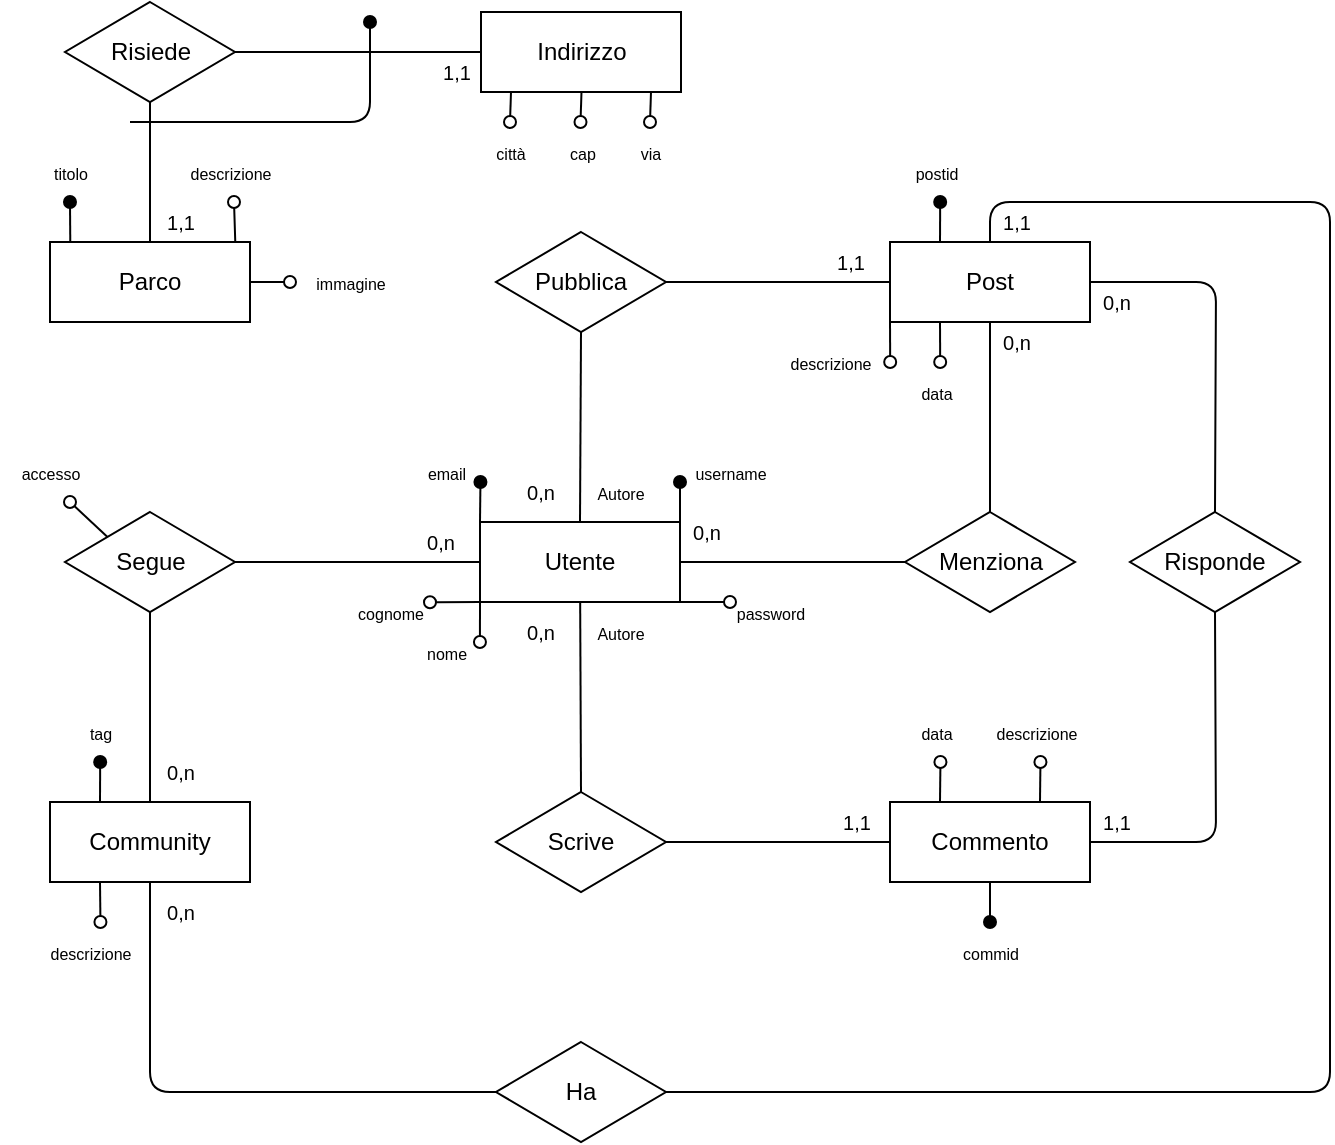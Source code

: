 <mxfile>
    <diagram id="zKmZUeZe92gtSuhLSKFg" name="Page-1">
        <mxGraphModel dx="424" dy="296" grid="1" gridSize="10" guides="1" tooltips="1" connect="1" arrows="1" fold="1" page="1" pageScale="1" pageWidth="850" pageHeight="1100" math="0" shadow="0">
            <root>
                <mxCell id="0"/>
                <mxCell id="1" parent="0"/>
                <mxCell id="24" style="edgeStyle=none;html=1;entryX=1;entryY=0.5;entryDx=0;entryDy=0;endArrow=none;endFill=0;" parent="1" source="2" target="23" edge="1">
                    <mxGeometry relative="1" as="geometry"/>
                </mxCell>
                <mxCell id="27" style="edgeStyle=none;html=1;entryX=0.5;entryY=0;entryDx=0;entryDy=0;endArrow=none;endFill=0;" parent="1" source="2" target="26" edge="1">
                    <mxGeometry relative="1" as="geometry"/>
                </mxCell>
                <mxCell id="32" style="edgeStyle=none;html=1;entryX=0;entryY=0.5;entryDx=0;entryDy=0;endArrow=none;endFill=0;" parent="1" source="2" target="20" edge="1">
                    <mxGeometry relative="1" as="geometry"/>
                </mxCell>
                <mxCell id="95" style="edgeStyle=none;html=1;exitX=0;exitY=0;exitDx=0;exitDy=0;endArrow=oval;endFill=1;" parent="1" source="2" edge="1">
                    <mxGeometry relative="1" as="geometry">
                        <mxPoint x="375.222" y="240" as="targetPoint"/>
                    </mxGeometry>
                </mxCell>
                <mxCell id="96" style="edgeStyle=none;html=1;exitX=1;exitY=1;exitDx=0;exitDy=0;endArrow=oval;endFill=0;" parent="1" source="2" edge="1">
                    <mxGeometry relative="1" as="geometry">
                        <mxPoint x="500" y="300" as="targetPoint"/>
                    </mxGeometry>
                </mxCell>
                <mxCell id="97" style="edgeStyle=none;html=1;exitX=0;exitY=1;exitDx=0;exitDy=0;endArrow=oval;endFill=0;" parent="1" source="2" edge="1">
                    <mxGeometry relative="1" as="geometry">
                        <mxPoint x="350" y="300.138" as="targetPoint"/>
                    </mxGeometry>
                </mxCell>
                <mxCell id="99" style="edgeStyle=none;html=1;exitX=0;exitY=1;exitDx=0;exitDy=0;endArrow=oval;endFill=0;" parent="1" source="2" edge="1">
                    <mxGeometry relative="1" as="geometry">
                        <mxPoint x="374.973" y="320" as="targetPoint"/>
                    </mxGeometry>
                </mxCell>
                <mxCell id="2" value="Utente" style="whiteSpace=wrap;html=1;align=center;" parent="1" vertex="1">
                    <mxGeometry x="375" y="260" width="100" height="40" as="geometry"/>
                </mxCell>
                <mxCell id="43" style="edgeStyle=none;html=1;entryX=0.5;entryY=1;entryDx=0;entryDy=0;endArrow=none;endFill=0;" parent="1" source="7" target="41" edge="1">
                    <mxGeometry relative="1" as="geometry"/>
                </mxCell>
                <mxCell id="108" style="edgeStyle=none;html=1;endArrow=oval;endFill=1;" parent="1" edge="1">
                    <mxGeometry relative="1" as="geometry">
                        <mxPoint x="320" y="10" as="targetPoint"/>
                        <mxPoint x="200" y="60" as="sourcePoint"/>
                        <Array as="points">
                            <mxPoint x="320" y="60"/>
                        </Array>
                    </mxGeometry>
                </mxCell>
                <mxCell id="7" value="Parco" style="whiteSpace=wrap;html=1;align=center;" parent="1" vertex="1">
                    <mxGeometry x="160" y="120" width="100" height="40" as="geometry"/>
                </mxCell>
                <mxCell id="25" style="edgeStyle=none;html=1;entryX=0.5;entryY=1;entryDx=0;entryDy=0;endArrow=none;endFill=0;" parent="1" source="8" target="23" edge="1">
                    <mxGeometry relative="1" as="geometry"/>
                </mxCell>
                <mxCell id="30" style="edgeStyle=none;html=1;entryX=0;entryY=0.5;entryDx=0;entryDy=0;endArrow=none;endFill=0;" parent="1" source="8" target="29" edge="1">
                    <mxGeometry relative="1" as="geometry">
                        <Array as="points">
                            <mxPoint x="210" y="545"/>
                        </Array>
                    </mxGeometry>
                </mxCell>
                <mxCell id="61" style="edgeStyle=none;html=1;exitX=0.25;exitY=0;exitDx=0;exitDy=0;endArrow=oval;endFill=1;" parent="1" source="8" edge="1">
                    <mxGeometry relative="1" as="geometry">
                        <mxPoint x="185.095" y="380" as="targetPoint"/>
                    </mxGeometry>
                </mxCell>
                <mxCell id="92" style="edgeStyle=none;html=1;exitX=0.25;exitY=1;exitDx=0;exitDy=0;endArrow=oval;endFill=0;" parent="1" source="8" edge="1">
                    <mxGeometry relative="1" as="geometry">
                        <mxPoint x="185.222" y="460" as="targetPoint"/>
                    </mxGeometry>
                </mxCell>
                <mxCell id="8" value="Community" style="whiteSpace=wrap;html=1;align=center;" parent="1" vertex="1">
                    <mxGeometry x="160" y="400" width="100" height="40" as="geometry"/>
                </mxCell>
                <mxCell id="34" style="edgeStyle=none;html=1;entryX=0.5;entryY=1;entryDx=0;entryDy=0;endArrow=none;endFill=0;" parent="1" source="9" target="33" edge="1">
                    <mxGeometry relative="1" as="geometry">
                        <Array as="points">
                            <mxPoint x="743" y="420"/>
                        </Array>
                    </mxGeometry>
                </mxCell>
                <mxCell id="82" style="edgeStyle=none;html=1;exitX=0.25;exitY=0;exitDx=0;exitDy=0;endArrow=oval;endFill=0;" parent="1" source="9" edge="1">
                    <mxGeometry relative="1" as="geometry">
                        <mxPoint x="605.222" y="380" as="targetPoint"/>
                    </mxGeometry>
                </mxCell>
                <mxCell id="84" style="edgeStyle=none;html=1;endArrow=oval;endFill=1;" parent="1" source="9" edge="1">
                    <mxGeometry relative="1" as="geometry">
                        <mxPoint x="630" y="460" as="targetPoint"/>
                    </mxGeometry>
                </mxCell>
                <mxCell id="85" style="edgeStyle=none;html=1;exitX=0.75;exitY=0;exitDx=0;exitDy=0;endArrow=oval;endFill=0;" parent="1" source="9" edge="1">
                    <mxGeometry relative="1" as="geometry">
                        <mxPoint x="655.222" y="380" as="targetPoint"/>
                    </mxGeometry>
                </mxCell>
                <mxCell id="9" value="Commento" style="whiteSpace=wrap;html=1;align=center;" parent="1" vertex="1">
                    <mxGeometry x="580" y="400" width="100" height="40" as="geometry"/>
                </mxCell>
                <mxCell id="21" style="edgeStyle=none;html=1;entryX=0.5;entryY=0;entryDx=0;entryDy=0;endArrow=none;endFill=0;" parent="1" source="10" target="20" edge="1">
                    <mxGeometry relative="1" as="geometry"/>
                </mxCell>
                <mxCell id="35" style="edgeStyle=none;html=1;entryX=0.5;entryY=0;entryDx=0;entryDy=0;endArrow=none;endFill=0;" parent="1" source="10" target="33" edge="1">
                    <mxGeometry relative="1" as="geometry">
                        <Array as="points">
                            <mxPoint x="743" y="140"/>
                        </Array>
                    </mxGeometry>
                </mxCell>
                <mxCell id="65" style="edgeStyle=none;html=1;exitX=0.25;exitY=0;exitDx=0;exitDy=0;endArrow=oval;endFill=1;" parent="1" source="10" edge="1">
                    <mxGeometry relative="1" as="geometry">
                        <mxPoint x="605.095" y="100" as="targetPoint"/>
                    </mxGeometry>
                </mxCell>
                <mxCell id="66" style="edgeStyle=none;html=1;exitX=0.25;exitY=1;exitDx=0;exitDy=0;endArrow=oval;endFill=0;" parent="1" source="10" edge="1">
                    <mxGeometry relative="1" as="geometry">
                        <mxPoint x="605.095" y="180" as="targetPoint"/>
                    </mxGeometry>
                </mxCell>
                <mxCell id="67" style="edgeStyle=none;html=1;exitX=0.75;exitY=1;exitDx=0;exitDy=0;endArrow=oval;endFill=0;" parent="1" edge="1">
                    <mxGeometry relative="1" as="geometry">
                        <mxPoint x="580.095" y="180" as="targetPoint"/>
                        <mxPoint x="580.0" y="160.0" as="sourcePoint"/>
                    </mxGeometry>
                </mxCell>
                <mxCell id="10" value="Post" style="whiteSpace=wrap;html=1;align=center;" parent="1" vertex="1">
                    <mxGeometry x="580" y="120" width="100" height="40" as="geometry"/>
                </mxCell>
                <mxCell id="18" style="edgeStyle=none;html=1;exitX=0.5;exitY=1;exitDx=0;exitDy=0;entryX=0.5;entryY=0;entryDx=0;entryDy=0;endArrow=none;endFill=0;" parent="1" source="12" target="2" edge="1">
                    <mxGeometry relative="1" as="geometry"/>
                </mxCell>
                <mxCell id="19" style="edgeStyle=none;html=1;entryX=0;entryY=0.5;entryDx=0;entryDy=0;endArrow=none;endFill=0;" parent="1" source="12" target="10" edge="1">
                    <mxGeometry relative="1" as="geometry"/>
                </mxCell>
                <mxCell id="12" value="Pubblica" style="shape=rhombus;perimeter=rhombusPerimeter;whiteSpace=wrap;html=1;align=center;" parent="1" vertex="1">
                    <mxGeometry x="383" y="115" width="85" height="50" as="geometry"/>
                </mxCell>
                <mxCell id="20" value="Menziona" style="shape=rhombus;perimeter=rhombusPerimeter;whiteSpace=wrap;html=1;align=center;" parent="1" vertex="1">
                    <mxGeometry x="587.5" y="255" width="85" height="50" as="geometry"/>
                </mxCell>
                <mxCell id="59" style="edgeStyle=none;html=1;exitX=0;exitY=0;exitDx=0;exitDy=0;endArrow=oval;endFill=0;" parent="1" source="23" edge="1">
                    <mxGeometry relative="1" as="geometry">
                        <mxPoint x="170" y="250" as="targetPoint"/>
                    </mxGeometry>
                </mxCell>
                <mxCell id="23" value="Segue" style="shape=rhombus;perimeter=rhombusPerimeter;whiteSpace=wrap;html=1;align=center;" parent="1" vertex="1">
                    <mxGeometry x="167.5" y="255" width="85" height="50" as="geometry"/>
                </mxCell>
                <mxCell id="28" style="edgeStyle=none;html=1;entryX=0;entryY=0.5;entryDx=0;entryDy=0;endArrow=none;endFill=0;" parent="1" source="26" target="9" edge="1">
                    <mxGeometry relative="1" as="geometry"/>
                </mxCell>
                <mxCell id="26" value="Scrive" style="shape=rhombus;perimeter=rhombusPerimeter;whiteSpace=wrap;html=1;align=center;" parent="1" vertex="1">
                    <mxGeometry x="383" y="395" width="85" height="50" as="geometry"/>
                </mxCell>
                <mxCell id="31" style="edgeStyle=none;html=1;entryX=0.5;entryY=0;entryDx=0;entryDy=0;endArrow=none;endFill=0;" parent="1" source="29" target="10" edge="1">
                    <mxGeometry relative="1" as="geometry">
                        <Array as="points">
                            <mxPoint x="800" y="545"/>
                            <mxPoint x="800" y="140"/>
                            <mxPoint x="800" y="100"/>
                            <mxPoint x="630" y="100"/>
                        </Array>
                    </mxGeometry>
                </mxCell>
                <mxCell id="29" value="Ha" style="shape=rhombus;perimeter=rhombusPerimeter;whiteSpace=wrap;html=1;align=center;" parent="1" vertex="1">
                    <mxGeometry x="383" y="520" width="85" height="50" as="geometry"/>
                </mxCell>
                <mxCell id="33" value="Risponde" style="shape=rhombus;perimeter=rhombusPerimeter;whiteSpace=wrap;html=1;align=center;" parent="1" vertex="1">
                    <mxGeometry x="700" y="255" width="85" height="50" as="geometry"/>
                </mxCell>
                <mxCell id="37" style="edgeStyle=none;html=1;exitX=0.5;exitY=0;exitDx=0;exitDy=0;endArrow=oval;endFill=0;" parent="1" edge="1">
                    <mxGeometry relative="1" as="geometry">
                        <mxPoint x="252" y="100" as="targetPoint"/>
                        <mxPoint x="252.64" y="120" as="sourcePoint"/>
                    </mxGeometry>
                </mxCell>
                <mxCell id="38" style="edgeStyle=none;html=1;exitX=0.5;exitY=0;exitDx=0;exitDy=0;endArrow=oval;endFill=1;" parent="1" edge="1">
                    <mxGeometry relative="1" as="geometry">
                        <mxPoint x="169.997" y="100" as="targetPoint"/>
                        <mxPoint x="170.14" y="120" as="sourcePoint"/>
                    </mxGeometry>
                </mxCell>
                <mxCell id="39" style="edgeStyle=none;html=1;exitX=1;exitY=0.5;exitDx=0;exitDy=0;endArrow=oval;endFill=0;" parent="1" source="7" edge="1">
                    <mxGeometry relative="1" as="geometry">
                        <mxPoint x="280" y="140" as="targetPoint"/>
                        <mxPoint x="270.14" y="150" as="sourcePoint"/>
                    </mxGeometry>
                </mxCell>
                <mxCell id="40" value="&lt;font style=&quot;font-size: 8px;&quot;&gt;titolo&lt;/font&gt;" style="text;html=1;align=center;verticalAlign=middle;resizable=0;points=[];autosize=1;strokeColor=none;fillColor=none;" parent="1" vertex="1">
                    <mxGeometry x="150" y="70" width="40" height="30" as="geometry"/>
                </mxCell>
                <mxCell id="45" style="edgeStyle=none;html=1;entryX=0;entryY=0.5;entryDx=0;entryDy=0;endArrow=none;endFill=0;" parent="1" source="41" target="42" edge="1">
                    <mxGeometry relative="1" as="geometry"/>
                </mxCell>
                <mxCell id="41" value="Risiede" style="shape=rhombus;perimeter=rhombusPerimeter;whiteSpace=wrap;html=1;align=center;" parent="1" vertex="1">
                    <mxGeometry x="167.5" width="85" height="50" as="geometry"/>
                </mxCell>
                <mxCell id="42" value="Indirizzo" style="whiteSpace=wrap;html=1;align=center;" parent="1" vertex="1">
                    <mxGeometry x="375.5" y="5" width="100" height="40" as="geometry"/>
                </mxCell>
                <mxCell id="46" style="edgeStyle=none;html=1;exitX=0.25;exitY=1;exitDx=0;exitDy=0;endArrow=oval;endFill=0;" parent="1" edge="1">
                    <mxGeometry relative="1" as="geometry">
                        <mxPoint x="390" y="60" as="targetPoint"/>
                        <mxPoint x="390.5" y="45" as="sourcePoint"/>
                    </mxGeometry>
                </mxCell>
                <mxCell id="47" style="edgeStyle=none;html=1;exitX=0.25;exitY=1;exitDx=0;exitDy=0;endArrow=oval;endFill=0;" parent="1" edge="1">
                    <mxGeometry relative="1" as="geometry">
                        <mxPoint x="460" y="60" as="targetPoint"/>
                        <mxPoint x="460.5" y="45" as="sourcePoint"/>
                    </mxGeometry>
                </mxCell>
                <mxCell id="49" value="&lt;span style=&quot;font-size: 8px;&quot;&gt;città&lt;/span&gt;" style="text;html=1;align=center;verticalAlign=middle;resizable=0;points=[];autosize=1;strokeColor=none;fillColor=none;" parent="1" vertex="1">
                    <mxGeometry x="370" y="60" width="40" height="30" as="geometry"/>
                </mxCell>
                <mxCell id="50" value="&lt;span style=&quot;font-size: 8px;&quot;&gt;via&lt;/span&gt;" style="text;html=1;align=center;verticalAlign=middle;resizable=0;points=[];autosize=1;strokeColor=none;fillColor=none;" parent="1" vertex="1">
                    <mxGeometry x="445" y="60" width="30" height="30" as="geometry"/>
                </mxCell>
                <mxCell id="51" value="&lt;span style=&quot;font-size: 8px;&quot;&gt;cap&lt;/span&gt;" style="text;html=1;align=center;verticalAlign=middle;resizable=0;points=[];autosize=1;strokeColor=none;fillColor=none;" parent="1" vertex="1">
                    <mxGeometry x="405.5" y="60" width="40" height="30" as="geometry"/>
                </mxCell>
                <mxCell id="54" style="edgeStyle=none;html=1;exitX=0.25;exitY=1;exitDx=0;exitDy=0;endArrow=oval;endFill=0;" parent="1" edge="1">
                    <mxGeometry relative="1" as="geometry">
                        <mxPoint x="425.25" y="60" as="targetPoint"/>
                        <mxPoint x="425.75" y="45" as="sourcePoint"/>
                    </mxGeometry>
                </mxCell>
                <mxCell id="57" value="&lt;font style=&quot;font-size: 8px;&quot;&gt;descrizione&lt;/font&gt;" style="text;html=1;align=center;verticalAlign=middle;resizable=0;points=[];autosize=1;strokeColor=none;fillColor=none;" parent="1" vertex="1">
                    <mxGeometry x="220" y="70" width="60" height="30" as="geometry"/>
                </mxCell>
                <mxCell id="58" value="&lt;font style=&quot;font-size: 8px;&quot;&gt;immagine&lt;/font&gt;" style="text;html=1;align=center;verticalAlign=middle;resizable=0;points=[];autosize=1;strokeColor=none;fillColor=none;" parent="1" vertex="1">
                    <mxGeometry x="280" y="125" width="60" height="30" as="geometry"/>
                </mxCell>
                <mxCell id="60" value="&lt;font style=&quot;font-size: 8px;&quot;&gt;accesso&lt;/font&gt;" style="text;html=1;align=center;verticalAlign=middle;resizable=0;points=[];autosize=1;strokeColor=none;fillColor=none;" parent="1" vertex="1">
                    <mxGeometry x="135" y="220" width="50" height="30" as="geometry"/>
                </mxCell>
                <mxCell id="63" value="&lt;font style=&quot;font-size: 8px;&quot;&gt;tag&lt;/font&gt;" style="text;html=1;align=center;verticalAlign=middle;resizable=0;points=[];autosize=1;strokeColor=none;fillColor=none;" parent="1" vertex="1">
                    <mxGeometry x="170" y="350" width="30" height="30" as="geometry"/>
                </mxCell>
                <mxCell id="64" value="&lt;font style=&quot;font-size: 8px;&quot;&gt;descrizione&lt;/font&gt;" style="text;html=1;align=center;verticalAlign=middle;resizable=0;points=[];autosize=1;strokeColor=none;fillColor=none;" parent="1" vertex="1">
                    <mxGeometry x="150" y="460" width="60" height="30" as="geometry"/>
                </mxCell>
                <mxCell id="68" value="&lt;span style=&quot;font-size: 8px;&quot;&gt;postid&lt;/span&gt;" style="text;html=1;align=center;verticalAlign=middle;resizable=0;points=[];autosize=1;strokeColor=none;fillColor=none;" parent="1" vertex="1">
                    <mxGeometry x="582.5" y="70" width="40" height="30" as="geometry"/>
                </mxCell>
                <mxCell id="69" value="&lt;span style=&quot;font-size: 8px;&quot;&gt;data&lt;/span&gt;" style="text;html=1;align=center;verticalAlign=middle;resizable=0;points=[];autosize=1;strokeColor=none;fillColor=none;" parent="1" vertex="1">
                    <mxGeometry x="582.5" y="180" width="40" height="30" as="geometry"/>
                </mxCell>
                <mxCell id="70" value="&lt;span style=&quot;font-size: 8px;&quot;&gt;descrizione&lt;/span&gt;" style="text;html=1;align=center;verticalAlign=middle;resizable=0;points=[];autosize=1;strokeColor=none;fillColor=none;" parent="1" vertex="1">
                    <mxGeometry x="520" y="165" width="60" height="30" as="geometry"/>
                </mxCell>
                <mxCell id="71" value="&lt;span style=&quot;font-size: 8px;&quot;&gt;Autore&lt;/span&gt;" style="text;html=1;align=center;verticalAlign=middle;resizable=0;points=[];autosize=1;strokeColor=none;fillColor=none;" parent="1" vertex="1">
                    <mxGeometry x="420" y="230" width="50" height="30" as="geometry"/>
                </mxCell>
                <mxCell id="72" value="&lt;span style=&quot;font-size: 8px;&quot;&gt;Autore&lt;/span&gt;" style="text;html=1;align=center;verticalAlign=middle;resizable=0;points=[];autosize=1;strokeColor=none;fillColor=none;" parent="1" vertex="1">
                    <mxGeometry x="420" y="300" width="50" height="30" as="geometry"/>
                </mxCell>
                <mxCell id="73" value="&lt;font style=&quot;font-size: 10px;&quot;&gt;0,n&lt;/font&gt;" style="text;html=1;align=center;verticalAlign=middle;resizable=0;points=[];autosize=1;strokeColor=none;fillColor=none;" parent="1" vertex="1">
                    <mxGeometry x="622.5" y="155" width="40" height="30" as="geometry"/>
                </mxCell>
                <mxCell id="74" value="&lt;font style=&quot;font-size: 10px;&quot;&gt;0,n&lt;/font&gt;" style="text;html=1;align=center;verticalAlign=middle;resizable=0;points=[];autosize=1;strokeColor=none;fillColor=none;" parent="1" vertex="1">
                    <mxGeometry x="468" y="250" width="40" height="30" as="geometry"/>
                </mxCell>
                <mxCell id="75" value="&lt;font style=&quot;font-size: 10px;&quot;&gt;0,n&lt;/font&gt;" style="text;html=1;align=center;verticalAlign=middle;resizable=0;points=[];autosize=1;strokeColor=none;fillColor=none;" parent="1" vertex="1">
                    <mxGeometry x="385" y="230" width="40" height="30" as="geometry"/>
                </mxCell>
                <mxCell id="76" value="&lt;font style=&quot;font-size: 10px;&quot;&gt;1,1&lt;/font&gt;" style="text;html=1;align=center;verticalAlign=middle;resizable=0;points=[];autosize=1;strokeColor=none;fillColor=none;" parent="1" vertex="1">
                    <mxGeometry x="540" y="115" width="40" height="30" as="geometry"/>
                </mxCell>
                <mxCell id="77" value="&lt;font style=&quot;font-size: 10px;&quot;&gt;0,n&lt;/font&gt;" style="text;html=1;align=center;verticalAlign=middle;resizable=0;points=[];autosize=1;strokeColor=none;fillColor=none;" parent="1" vertex="1">
                    <mxGeometry x="385" y="300" width="40" height="30" as="geometry"/>
                </mxCell>
                <mxCell id="78" value="&lt;font style=&quot;font-size: 10px;&quot;&gt;0,n&lt;/font&gt;" style="text;html=1;align=center;verticalAlign=middle;resizable=0;points=[];autosize=1;strokeColor=none;fillColor=none;" parent="1" vertex="1">
                    <mxGeometry x="672.5" y="135" width="40" height="30" as="geometry"/>
                </mxCell>
                <mxCell id="79" value="&lt;font style=&quot;font-size: 10px;&quot;&gt;1,1&lt;/font&gt;" style="text;html=1;align=center;verticalAlign=middle;resizable=0;points=[];autosize=1;strokeColor=none;fillColor=none;" parent="1" vertex="1">
                    <mxGeometry x="622.5" y="95" width="40" height="30" as="geometry"/>
                </mxCell>
                <mxCell id="80" value="&lt;font style=&quot;font-size: 10px;&quot;&gt;1,1&lt;/font&gt;" style="text;html=1;align=center;verticalAlign=middle;resizable=0;points=[];autosize=1;strokeColor=none;fillColor=none;" parent="1" vertex="1">
                    <mxGeometry x="672.5" y="395" width="40" height="30" as="geometry"/>
                </mxCell>
                <mxCell id="81" value="&lt;font style=&quot;font-size: 10px;&quot;&gt;1,1&lt;/font&gt;" style="text;html=1;align=center;verticalAlign=middle;resizable=0;points=[];autosize=1;strokeColor=none;fillColor=none;" parent="1" vertex="1">
                    <mxGeometry x="542.5" y="395" width="40" height="30" as="geometry"/>
                </mxCell>
                <mxCell id="88" value="&lt;span style=&quot;font-size: 8px;&quot;&gt;commid&lt;/span&gt;" style="text;html=1;align=center;verticalAlign=middle;resizable=0;points=[];autosize=1;strokeColor=none;fillColor=none;" parent="1" vertex="1">
                    <mxGeometry x="605" y="460" width="50" height="30" as="geometry"/>
                </mxCell>
                <mxCell id="89" value="&lt;span style=&quot;font-size: 8px;&quot;&gt;descrizione&lt;/span&gt;" style="text;html=1;align=center;verticalAlign=middle;resizable=0;points=[];autosize=1;strokeColor=none;fillColor=none;" parent="1" vertex="1">
                    <mxGeometry x="622.5" y="350" width="60" height="30" as="geometry"/>
                </mxCell>
                <mxCell id="90" value="&lt;span style=&quot;font-size: 8px;&quot;&gt;data&lt;/span&gt;" style="text;html=1;align=center;verticalAlign=middle;resizable=0;points=[];autosize=1;strokeColor=none;fillColor=none;" parent="1" vertex="1">
                    <mxGeometry x="582.5" y="350" width="40" height="30" as="geometry"/>
                </mxCell>
                <mxCell id="91" value="&lt;font style=&quot;font-size: 10px;&quot;&gt;0,n&lt;/font&gt;" style="text;html=1;align=center;verticalAlign=middle;resizable=0;points=[];autosize=1;strokeColor=none;fillColor=none;" parent="1" vertex="1">
                    <mxGeometry x="335" y="255" width="40" height="30" as="geometry"/>
                </mxCell>
                <mxCell id="93" value="&lt;font style=&quot;font-size: 10px;&quot;&gt;0,n&lt;/font&gt;" style="text;html=1;align=center;verticalAlign=middle;resizable=0;points=[];autosize=1;strokeColor=none;fillColor=none;" parent="1" vertex="1">
                    <mxGeometry x="205" y="370" width="40" height="30" as="geometry"/>
                </mxCell>
                <mxCell id="94" value="&lt;font style=&quot;font-size: 10px;&quot;&gt;0,n&lt;/font&gt;" style="text;html=1;align=center;verticalAlign=middle;resizable=0;points=[];autosize=1;strokeColor=none;fillColor=none;" parent="1" vertex="1">
                    <mxGeometry x="205" y="440" width="40" height="30" as="geometry"/>
                </mxCell>
                <mxCell id="100" style="edgeStyle=none;html=1;exitX=1;exitY=1;exitDx=0;exitDy=0;endArrow=oval;endFill=1;" parent="1" edge="1">
                    <mxGeometry relative="1" as="geometry">
                        <mxPoint x="475" y="240" as="targetPoint"/>
                        <mxPoint x="475" y="259.73" as="sourcePoint"/>
                    </mxGeometry>
                </mxCell>
                <mxCell id="101" value="&lt;span style=&quot;font-size: 8px;&quot;&gt;username&lt;/span&gt;" style="text;html=1;align=center;verticalAlign=middle;resizable=0;points=[];autosize=1;strokeColor=none;fillColor=none;" parent="1" vertex="1">
                    <mxGeometry x="470" y="220" width="60" height="30" as="geometry"/>
                </mxCell>
                <mxCell id="102" value="&lt;span style=&quot;font-size: 8px;&quot;&gt;email&lt;/span&gt;" style="text;html=1;align=center;verticalAlign=middle;resizable=0;points=[];autosize=1;strokeColor=none;fillColor=none;" parent="1" vertex="1">
                    <mxGeometry x="338" y="220" width="40" height="30" as="geometry"/>
                </mxCell>
                <mxCell id="103" value="&lt;span style=&quot;font-size: 8px;&quot;&gt;password&lt;/span&gt;" style="text;html=1;align=center;verticalAlign=middle;resizable=0;points=[];autosize=1;strokeColor=none;fillColor=none;" parent="1" vertex="1">
                    <mxGeometry x="490" y="290" width="60" height="30" as="geometry"/>
                </mxCell>
                <mxCell id="104" value="&lt;span style=&quot;font-size: 8px;&quot;&gt;nome&lt;/span&gt;" style="text;html=1;align=center;verticalAlign=middle;resizable=0;points=[];autosize=1;strokeColor=none;fillColor=none;" parent="1" vertex="1">
                    <mxGeometry x="338" y="310" width="40" height="30" as="geometry"/>
                </mxCell>
                <mxCell id="105" value="&lt;span style=&quot;font-size: 8px;&quot;&gt;cognome&lt;/span&gt;" style="text;html=1;align=center;verticalAlign=middle;resizable=0;points=[];autosize=1;strokeColor=none;fillColor=none;" parent="1" vertex="1">
                    <mxGeometry x="300" y="290" width="60" height="30" as="geometry"/>
                </mxCell>
                <mxCell id="109" value="&lt;font style=&quot;font-size: 10px;&quot;&gt;1,1&lt;/font&gt;" style="text;html=1;align=center;verticalAlign=middle;resizable=0;points=[];autosize=1;strokeColor=none;fillColor=none;" parent="1" vertex="1">
                    <mxGeometry x="343" y="20" width="40" height="30" as="geometry"/>
                </mxCell>
                <mxCell id="110" value="&lt;font style=&quot;font-size: 10px;&quot;&gt;1,1&lt;/font&gt;" style="text;html=1;align=center;verticalAlign=middle;resizable=0;points=[];autosize=1;strokeColor=none;fillColor=none;" parent="1" vertex="1">
                    <mxGeometry x="205" y="95" width="40" height="30" as="geometry"/>
                </mxCell>
            </root>
        </mxGraphModel>
    </diagram>
</mxfile>
